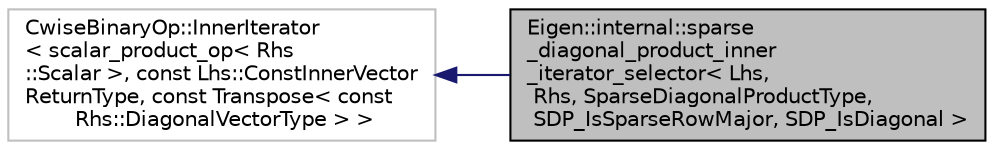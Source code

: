 digraph "Eigen::internal::sparse_diagonal_product_inner_iterator_selector&lt; Lhs, Rhs, SparseDiagonalProductType, SDP_IsSparseRowMajor, SDP_IsDiagonal &gt;"
{
  edge [fontname="Helvetica",fontsize="10",labelfontname="Helvetica",labelfontsize="10"];
  node [fontname="Helvetica",fontsize="10",shape=record];
  rankdir="LR";
  Node1 [label="Eigen::internal::sparse\l_diagonal_product_inner\l_iterator_selector\< Lhs,\l Rhs, SparseDiagonalProductType,\l SDP_IsSparseRowMajor, SDP_IsDiagonal \>",height=0.2,width=0.4,color="black", fillcolor="grey75", style="filled", fontcolor="black"];
  Node2 -> Node1 [dir="back",color="midnightblue",fontsize="10",style="solid",fontname="Helvetica"];
  Node2 [label="CwiseBinaryOp::InnerIterator\l\< scalar_product_op\< Rhs\l::Scalar \>, const Lhs::ConstInnerVector\lReturnType, const Transpose\< const\l Rhs::DiagonalVectorType \> \>",height=0.2,width=0.4,color="grey75", fillcolor="white", style="filled"];
}
